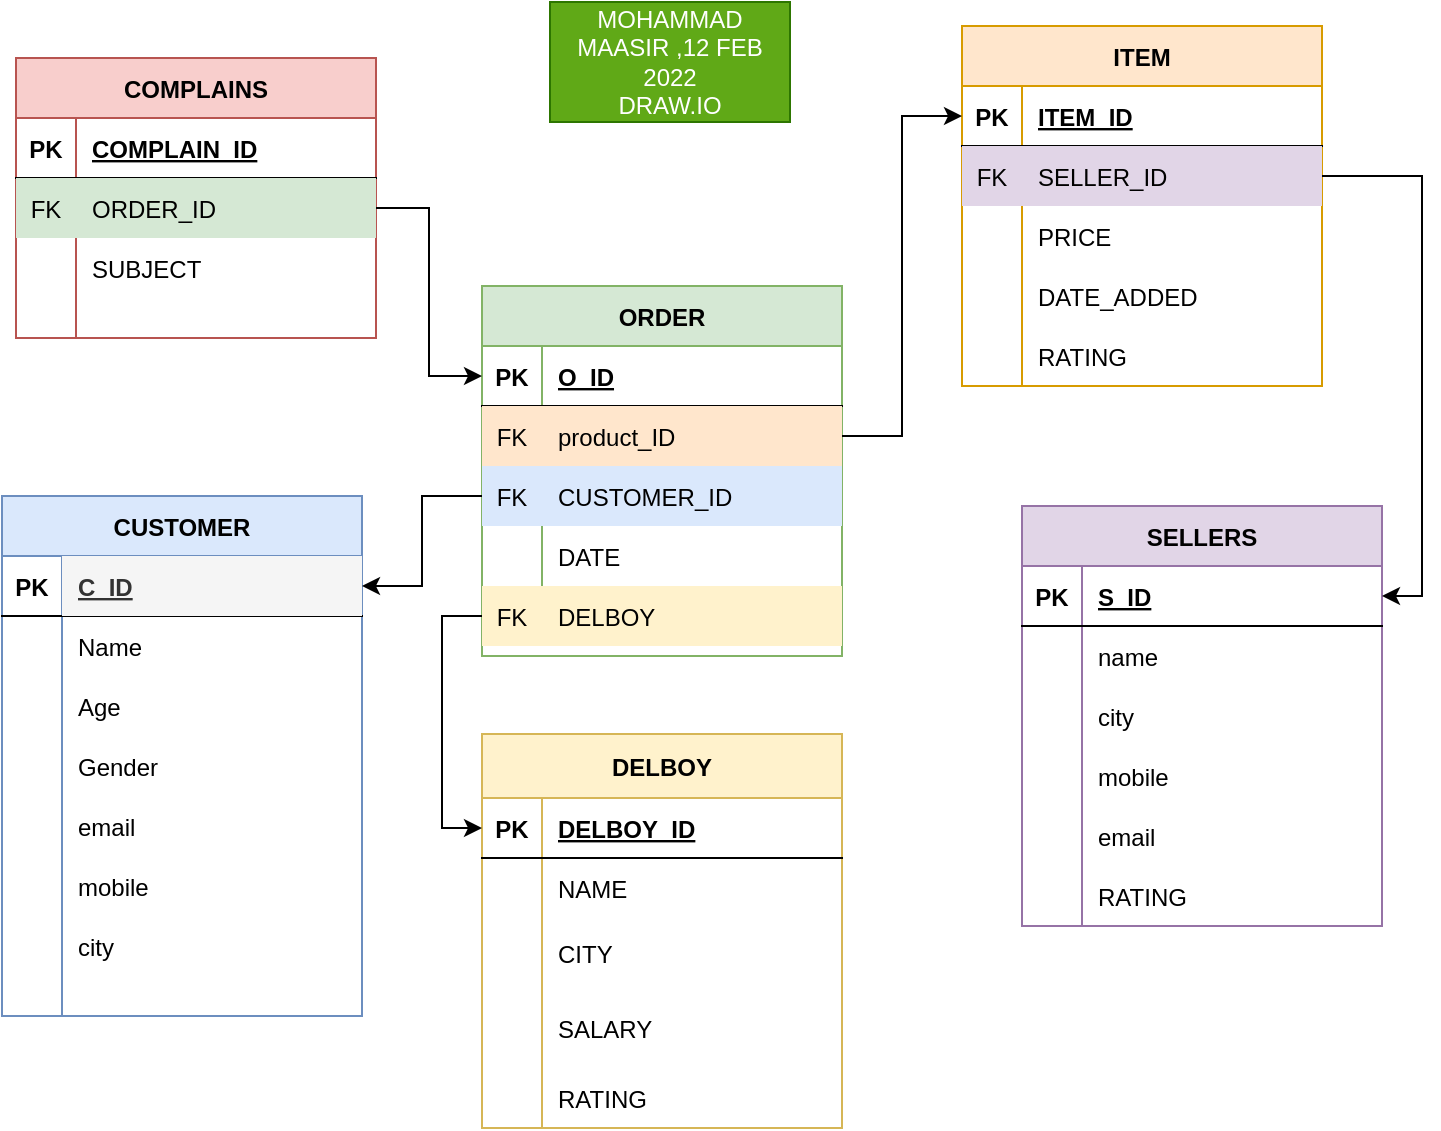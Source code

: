 <mxfile version="16.5.6" type="github">
  <diagram id="pQQoIJh8pcCohvemaEYg" name="Page-1">
    <mxGraphModel dx="1240" dy="619" grid="0" gridSize="12" guides="1" tooltips="1" connect="1" arrows="1" fold="1" page="1" pageScale="1" pageWidth="827" pageHeight="1169" background="#FFFFFF" math="0" shadow="0">
      <root>
        <mxCell id="0" />
        <mxCell id="1" parent="0" />
        <mxCell id="q5V-buXmpB8JgD604f-4-15" value="CUSTOMER" style="shape=table;startSize=30;container=1;collapsible=1;childLayout=tableLayout;fixedRows=1;rowLines=0;fontStyle=1;align=center;resizeLast=1;fillColor=#dae8fc;strokeColor=#6c8ebf;" parent="1" vertex="1">
          <mxGeometry x="70" y="325" width="180" height="260" as="geometry" />
        </mxCell>
        <mxCell id="q5V-buXmpB8JgD604f-4-16" value="" style="shape=tableRow;horizontal=0;startSize=0;swimlaneHead=0;swimlaneBody=0;fillColor=none;collapsible=0;dropTarget=0;points=[[0,0.5],[1,0.5]];portConstraint=eastwest;top=0;left=0;right=0;bottom=1;" parent="q5V-buXmpB8JgD604f-4-15" vertex="1">
          <mxGeometry y="30" width="180" height="30" as="geometry" />
        </mxCell>
        <mxCell id="q5V-buXmpB8JgD604f-4-17" value="PK" style="shape=partialRectangle;connectable=0;fillColor=none;top=0;left=0;bottom=0;right=0;fontStyle=1;overflow=hidden;" parent="q5V-buXmpB8JgD604f-4-16" vertex="1">
          <mxGeometry width="30" height="30" as="geometry">
            <mxRectangle width="30" height="30" as="alternateBounds" />
          </mxGeometry>
        </mxCell>
        <mxCell id="q5V-buXmpB8JgD604f-4-18" value="C_ID" style="shape=partialRectangle;connectable=0;fillColor=#f5f5f5;top=0;left=0;bottom=0;right=0;align=left;spacingLeft=6;fontStyle=5;overflow=hidden;strokeColor=#666666;fontColor=#333333;" parent="q5V-buXmpB8JgD604f-4-16" vertex="1">
          <mxGeometry x="30" width="150" height="30" as="geometry">
            <mxRectangle width="150" height="30" as="alternateBounds" />
          </mxGeometry>
        </mxCell>
        <mxCell id="q5V-buXmpB8JgD604f-4-19" value="" style="shape=tableRow;horizontal=0;startSize=0;swimlaneHead=0;swimlaneBody=0;fillColor=none;collapsible=0;dropTarget=0;points=[[0,0.5],[1,0.5]];portConstraint=eastwest;top=0;left=0;right=0;bottom=0;" parent="q5V-buXmpB8JgD604f-4-15" vertex="1">
          <mxGeometry y="60" width="180" height="30" as="geometry" />
        </mxCell>
        <mxCell id="q5V-buXmpB8JgD604f-4-20" value="" style="shape=partialRectangle;connectable=0;fillColor=none;top=0;left=0;bottom=0;right=0;editable=1;overflow=hidden;" parent="q5V-buXmpB8JgD604f-4-19" vertex="1">
          <mxGeometry width="30" height="30" as="geometry">
            <mxRectangle width="30" height="30" as="alternateBounds" />
          </mxGeometry>
        </mxCell>
        <mxCell id="q5V-buXmpB8JgD604f-4-21" value="Name" style="shape=partialRectangle;connectable=0;fillColor=none;top=0;left=0;bottom=0;right=0;align=left;spacingLeft=6;overflow=hidden;" parent="q5V-buXmpB8JgD604f-4-19" vertex="1">
          <mxGeometry x="30" width="150" height="30" as="geometry">
            <mxRectangle width="150" height="30" as="alternateBounds" />
          </mxGeometry>
        </mxCell>
        <mxCell id="q5V-buXmpB8JgD604f-4-22" value="" style="shape=tableRow;horizontal=0;startSize=0;swimlaneHead=0;swimlaneBody=0;fillColor=none;collapsible=0;dropTarget=0;points=[[0,0.5],[1,0.5]];portConstraint=eastwest;top=0;left=0;right=0;bottom=0;" parent="q5V-buXmpB8JgD604f-4-15" vertex="1">
          <mxGeometry y="90" width="180" height="30" as="geometry" />
        </mxCell>
        <mxCell id="q5V-buXmpB8JgD604f-4-23" value="" style="shape=partialRectangle;connectable=0;fillColor=none;top=0;left=0;bottom=0;right=0;editable=1;overflow=hidden;" parent="q5V-buXmpB8JgD604f-4-22" vertex="1">
          <mxGeometry width="30" height="30" as="geometry">
            <mxRectangle width="30" height="30" as="alternateBounds" />
          </mxGeometry>
        </mxCell>
        <mxCell id="q5V-buXmpB8JgD604f-4-24" value="Age" style="shape=partialRectangle;connectable=0;fillColor=none;top=0;left=0;bottom=0;right=0;align=left;spacingLeft=6;overflow=hidden;" parent="q5V-buXmpB8JgD604f-4-22" vertex="1">
          <mxGeometry x="30" width="150" height="30" as="geometry">
            <mxRectangle width="150" height="30" as="alternateBounds" />
          </mxGeometry>
        </mxCell>
        <mxCell id="q5V-buXmpB8JgD604f-4-25" value="" style="shape=tableRow;horizontal=0;startSize=0;swimlaneHead=0;swimlaneBody=0;fillColor=none;collapsible=0;dropTarget=0;points=[[0,0.5],[1,0.5]];portConstraint=eastwest;top=0;left=0;right=0;bottom=0;" parent="q5V-buXmpB8JgD604f-4-15" vertex="1">
          <mxGeometry y="120" width="180" height="30" as="geometry" />
        </mxCell>
        <mxCell id="q5V-buXmpB8JgD604f-4-26" value="" style="shape=partialRectangle;connectable=0;fillColor=none;top=0;left=0;bottom=0;right=0;editable=1;overflow=hidden;" parent="q5V-buXmpB8JgD604f-4-25" vertex="1">
          <mxGeometry width="30" height="30" as="geometry">
            <mxRectangle width="30" height="30" as="alternateBounds" />
          </mxGeometry>
        </mxCell>
        <mxCell id="q5V-buXmpB8JgD604f-4-27" value="Gender" style="shape=partialRectangle;connectable=0;fillColor=none;top=0;left=0;bottom=0;right=0;align=left;spacingLeft=6;overflow=hidden;" parent="q5V-buXmpB8JgD604f-4-25" vertex="1">
          <mxGeometry x="30" width="150" height="30" as="geometry">
            <mxRectangle width="150" height="30" as="alternateBounds" />
          </mxGeometry>
        </mxCell>
        <mxCell id="q5V-buXmpB8JgD604f-4-44" value="" style="shape=tableRow;horizontal=0;startSize=0;swimlaneHead=0;swimlaneBody=0;fillColor=none;collapsible=0;dropTarget=0;points=[[0,0.5],[1,0.5]];portConstraint=eastwest;top=0;left=0;right=0;bottom=0;" parent="q5V-buXmpB8JgD604f-4-15" vertex="1">
          <mxGeometry y="150" width="180" height="30" as="geometry" />
        </mxCell>
        <mxCell id="q5V-buXmpB8JgD604f-4-45" value="" style="shape=partialRectangle;connectable=0;fillColor=none;top=0;left=0;bottom=0;right=0;editable=1;overflow=hidden;" parent="q5V-buXmpB8JgD604f-4-44" vertex="1">
          <mxGeometry width="30" height="30" as="geometry">
            <mxRectangle width="30" height="30" as="alternateBounds" />
          </mxGeometry>
        </mxCell>
        <mxCell id="q5V-buXmpB8JgD604f-4-46" value="email" style="shape=partialRectangle;connectable=0;fillColor=none;top=0;left=0;bottom=0;right=0;align=left;spacingLeft=6;overflow=hidden;" parent="q5V-buXmpB8JgD604f-4-44" vertex="1">
          <mxGeometry x="30" width="150" height="30" as="geometry">
            <mxRectangle width="150" height="30" as="alternateBounds" />
          </mxGeometry>
        </mxCell>
        <mxCell id="q5V-buXmpB8JgD604f-4-47" value="" style="shape=tableRow;horizontal=0;startSize=0;swimlaneHead=0;swimlaneBody=0;fillColor=none;collapsible=0;dropTarget=0;points=[[0,0.5],[1,0.5]];portConstraint=eastwest;top=0;left=0;right=0;bottom=0;" parent="q5V-buXmpB8JgD604f-4-15" vertex="1">
          <mxGeometry y="180" width="180" height="30" as="geometry" />
        </mxCell>
        <mxCell id="q5V-buXmpB8JgD604f-4-48" value="" style="shape=partialRectangle;connectable=0;fillColor=none;top=0;left=0;bottom=0;right=0;editable=1;overflow=hidden;" parent="q5V-buXmpB8JgD604f-4-47" vertex="1">
          <mxGeometry width="30" height="30" as="geometry">
            <mxRectangle width="30" height="30" as="alternateBounds" />
          </mxGeometry>
        </mxCell>
        <mxCell id="q5V-buXmpB8JgD604f-4-49" value="mobile" style="shape=partialRectangle;connectable=0;fillColor=none;top=0;left=0;bottom=0;right=0;align=left;spacingLeft=6;overflow=hidden;" parent="q5V-buXmpB8JgD604f-4-47" vertex="1">
          <mxGeometry x="30" width="150" height="30" as="geometry">
            <mxRectangle width="150" height="30" as="alternateBounds" />
          </mxGeometry>
        </mxCell>
        <mxCell id="q5V-buXmpB8JgD604f-4-50" value="" style="shape=tableRow;horizontal=0;startSize=0;swimlaneHead=0;swimlaneBody=0;fillColor=none;collapsible=0;dropTarget=0;points=[[0,0.5],[1,0.5]];portConstraint=eastwest;top=0;left=0;right=0;bottom=0;" parent="q5V-buXmpB8JgD604f-4-15" vertex="1">
          <mxGeometry y="210" width="180" height="30" as="geometry" />
        </mxCell>
        <mxCell id="q5V-buXmpB8JgD604f-4-51" value="" style="shape=partialRectangle;connectable=0;fillColor=none;top=0;left=0;bottom=0;right=0;editable=1;overflow=hidden;" parent="q5V-buXmpB8JgD604f-4-50" vertex="1">
          <mxGeometry width="30" height="30" as="geometry">
            <mxRectangle width="30" height="30" as="alternateBounds" />
          </mxGeometry>
        </mxCell>
        <mxCell id="q5V-buXmpB8JgD604f-4-52" value="city" style="shape=partialRectangle;connectable=0;fillColor=none;top=0;left=0;bottom=0;right=0;align=left;spacingLeft=6;overflow=hidden;" parent="q5V-buXmpB8JgD604f-4-50" vertex="1">
          <mxGeometry x="30" width="150" height="30" as="geometry">
            <mxRectangle width="150" height="30" as="alternateBounds" />
          </mxGeometry>
        </mxCell>
        <mxCell id="q5V-buXmpB8JgD604f-4-32" value="" style="shape=tableRow;horizontal=0;startSize=0;swimlaneHead=0;swimlaneBody=0;fillColor=none;collapsible=0;dropTarget=0;points=[[0,0.5],[1,0.5]];portConstraint=eastwest;top=0;left=0;right=0;bottom=0;" parent="q5V-buXmpB8JgD604f-4-15" vertex="1">
          <mxGeometry y="240" width="180" height="20" as="geometry" />
        </mxCell>
        <mxCell id="q5V-buXmpB8JgD604f-4-33" value="" style="shape=partialRectangle;connectable=0;fillColor=none;top=0;left=0;bottom=0;right=0;fontStyle=0;overflow=hidden;" parent="q5V-buXmpB8JgD604f-4-32" vertex="1">
          <mxGeometry width="30" height="20" as="geometry">
            <mxRectangle width="30" height="20" as="alternateBounds" />
          </mxGeometry>
        </mxCell>
        <mxCell id="q5V-buXmpB8JgD604f-4-34" value="" style="shape=partialRectangle;connectable=0;fillColor=none;top=0;left=0;bottom=0;right=0;align=left;spacingLeft=6;fontStyle=0;overflow=hidden;" parent="q5V-buXmpB8JgD604f-4-32" vertex="1">
          <mxGeometry x="30" width="150" height="20" as="geometry">
            <mxRectangle width="150" height="20" as="alternateBounds" />
          </mxGeometry>
        </mxCell>
        <mxCell id="q5V-buXmpB8JgD604f-4-54" value="ORDER" style="shape=table;startSize=30;container=1;collapsible=1;childLayout=tableLayout;fixedRows=1;rowLines=0;fontStyle=1;align=center;resizeLast=1;fillColor=#d5e8d4;strokeColor=#82b366;" parent="1" vertex="1">
          <mxGeometry x="310" y="220" width="180" height="185" as="geometry">
            <mxRectangle x="340" y="485" width="60" height="30" as="alternateBounds" />
          </mxGeometry>
        </mxCell>
        <mxCell id="q5V-buXmpB8JgD604f-4-55" value="" style="shape=tableRow;horizontal=0;startSize=0;swimlaneHead=0;swimlaneBody=0;fillColor=none;collapsible=0;dropTarget=0;points=[[0,0.5],[1,0.5]];portConstraint=eastwest;top=0;left=0;right=0;bottom=1;" parent="q5V-buXmpB8JgD604f-4-54" vertex="1">
          <mxGeometry y="30" width="180" height="30" as="geometry" />
        </mxCell>
        <mxCell id="q5V-buXmpB8JgD604f-4-56" value="PK" style="shape=partialRectangle;connectable=0;fillColor=none;top=0;left=0;bottom=0;right=0;fontStyle=1;overflow=hidden;" parent="q5V-buXmpB8JgD604f-4-55" vertex="1">
          <mxGeometry width="30" height="30" as="geometry">
            <mxRectangle width="30" height="30" as="alternateBounds" />
          </mxGeometry>
        </mxCell>
        <mxCell id="q5V-buXmpB8JgD604f-4-57" value="O_ID" style="shape=partialRectangle;connectable=0;fillColor=none;top=0;left=0;bottom=0;right=0;align=left;spacingLeft=6;fontStyle=5;overflow=hidden;" parent="q5V-buXmpB8JgD604f-4-55" vertex="1">
          <mxGeometry x="30" width="150" height="30" as="geometry">
            <mxRectangle width="150" height="30" as="alternateBounds" />
          </mxGeometry>
        </mxCell>
        <mxCell id="q5V-buXmpB8JgD604f-4-58" value="" style="shape=tableRow;horizontal=0;startSize=0;swimlaneHead=0;swimlaneBody=0;fillColor=#dae8fc;collapsible=0;dropTarget=0;points=[[0,0.5],[1,0.5]];portConstraint=eastwest;top=0;left=0;right=0;bottom=0;strokeColor=#6c8ebf;" parent="q5V-buXmpB8JgD604f-4-54" vertex="1">
          <mxGeometry y="60" width="180" height="30" as="geometry" />
        </mxCell>
        <mxCell id="q5V-buXmpB8JgD604f-4-59" value="FK" style="shape=partialRectangle;connectable=0;fillColor=#ffe6cc;top=0;left=0;bottom=0;right=0;editable=1;overflow=hidden;strokeColor=#d79b00;" parent="q5V-buXmpB8JgD604f-4-58" vertex="1">
          <mxGeometry width="30" height="30" as="geometry">
            <mxRectangle width="30" height="30" as="alternateBounds" />
          </mxGeometry>
        </mxCell>
        <mxCell id="q5V-buXmpB8JgD604f-4-60" value="product_ID" style="shape=partialRectangle;connectable=0;fillColor=#ffe6cc;top=0;left=0;bottom=0;right=0;align=left;spacingLeft=6;overflow=hidden;strokeColor=#d79b00;" parent="q5V-buXmpB8JgD604f-4-58" vertex="1">
          <mxGeometry x="30" width="150" height="30" as="geometry">
            <mxRectangle width="150" height="30" as="alternateBounds" />
          </mxGeometry>
        </mxCell>
        <mxCell id="q5V-buXmpB8JgD604f-4-61" value="" style="shape=tableRow;horizontal=0;startSize=0;swimlaneHead=0;swimlaneBody=0;fillColor=none;collapsible=0;dropTarget=0;points=[[0,0.5],[1,0.5]];portConstraint=eastwest;top=0;left=0;right=0;bottom=0;" parent="q5V-buXmpB8JgD604f-4-54" vertex="1">
          <mxGeometry y="90" width="180" height="30" as="geometry" />
        </mxCell>
        <mxCell id="q5V-buXmpB8JgD604f-4-62" value="FK" style="shape=partialRectangle;connectable=0;fillColor=#dae8fc;top=0;left=0;bottom=0;right=0;editable=1;overflow=hidden;strokeColor=#6c8ebf;" parent="q5V-buXmpB8JgD604f-4-61" vertex="1">
          <mxGeometry width="30" height="30" as="geometry">
            <mxRectangle width="30" height="30" as="alternateBounds" />
          </mxGeometry>
        </mxCell>
        <mxCell id="q5V-buXmpB8JgD604f-4-63" value="CUSTOMER_ID" style="shape=partialRectangle;connectable=0;fillColor=#dae8fc;top=0;left=0;bottom=0;right=0;align=left;spacingLeft=6;overflow=hidden;strokeColor=#6c8ebf;" parent="q5V-buXmpB8JgD604f-4-61" vertex="1">
          <mxGeometry x="30" width="150" height="30" as="geometry">
            <mxRectangle width="150" height="30" as="alternateBounds" />
          </mxGeometry>
        </mxCell>
        <mxCell id="q5V-buXmpB8JgD604f-4-64" value="" style="shape=tableRow;horizontal=0;startSize=0;swimlaneHead=0;swimlaneBody=0;fillColor=none;collapsible=0;dropTarget=0;points=[[0,0.5],[1,0.5]];portConstraint=eastwest;top=0;left=0;right=0;bottom=0;" parent="q5V-buXmpB8JgD604f-4-54" vertex="1">
          <mxGeometry y="120" width="180" height="30" as="geometry" />
        </mxCell>
        <mxCell id="q5V-buXmpB8JgD604f-4-65" value="" style="shape=partialRectangle;connectable=0;fillColor=none;top=0;left=0;bottom=0;right=0;editable=1;overflow=hidden;" parent="q5V-buXmpB8JgD604f-4-64" vertex="1">
          <mxGeometry width="30" height="30" as="geometry">
            <mxRectangle width="30" height="30" as="alternateBounds" />
          </mxGeometry>
        </mxCell>
        <mxCell id="q5V-buXmpB8JgD604f-4-66" value="DATE" style="shape=partialRectangle;connectable=0;fillColor=none;top=0;left=0;bottom=0;right=0;align=left;spacingLeft=6;overflow=hidden;" parent="q5V-buXmpB8JgD604f-4-64" vertex="1">
          <mxGeometry x="30" width="150" height="30" as="geometry">
            <mxRectangle width="150" height="30" as="alternateBounds" />
          </mxGeometry>
        </mxCell>
        <mxCell id="q5V-buXmpB8JgD604f-4-68" value="" style="shape=tableRow;horizontal=0;startSize=0;swimlaneHead=0;swimlaneBody=0;fillColor=none;collapsible=0;dropTarget=0;points=[[0,0.5],[1,0.5]];portConstraint=eastwest;top=0;left=0;right=0;bottom=0;" parent="q5V-buXmpB8JgD604f-4-54" vertex="1">
          <mxGeometry y="150" width="180" height="30" as="geometry" />
        </mxCell>
        <mxCell id="q5V-buXmpB8JgD604f-4-69" value="FK" style="shape=partialRectangle;connectable=0;fillColor=#fff2cc;top=0;left=0;bottom=0;right=0;editable=1;overflow=hidden;strokeColor=#d6b656;" parent="q5V-buXmpB8JgD604f-4-68" vertex="1">
          <mxGeometry width="30" height="30" as="geometry">
            <mxRectangle width="30" height="30" as="alternateBounds" />
          </mxGeometry>
        </mxCell>
        <mxCell id="q5V-buXmpB8JgD604f-4-70" value="DELBOY" style="shape=partialRectangle;connectable=0;fillColor=#fff2cc;top=0;left=0;bottom=0;right=0;align=left;spacingLeft=6;overflow=hidden;strokeColor=#d6b656;" parent="q5V-buXmpB8JgD604f-4-68" vertex="1">
          <mxGeometry x="30" width="150" height="30" as="geometry">
            <mxRectangle width="150" height="30" as="alternateBounds" />
          </mxGeometry>
        </mxCell>
        <mxCell id="q5V-buXmpB8JgD604f-4-84" value="SELLERS" style="shape=table;startSize=30;container=1;collapsible=1;childLayout=tableLayout;fixedRows=1;rowLines=0;fontStyle=1;align=center;resizeLast=1;fillColor=#e1d5e7;strokeColor=#9673a6;" parent="1" vertex="1">
          <mxGeometry x="580" y="330" width="180" height="210" as="geometry" />
        </mxCell>
        <mxCell id="q5V-buXmpB8JgD604f-4-85" value="" style="shape=tableRow;horizontal=0;startSize=0;swimlaneHead=0;swimlaneBody=0;fillColor=none;collapsible=0;dropTarget=0;points=[[0,0.5],[1,0.5]];portConstraint=eastwest;top=0;left=0;right=0;bottom=1;" parent="q5V-buXmpB8JgD604f-4-84" vertex="1">
          <mxGeometry y="30" width="180" height="30" as="geometry" />
        </mxCell>
        <mxCell id="q5V-buXmpB8JgD604f-4-86" value="PK" style="shape=partialRectangle;connectable=0;fillColor=none;top=0;left=0;bottom=0;right=0;fontStyle=1;overflow=hidden;" parent="q5V-buXmpB8JgD604f-4-85" vertex="1">
          <mxGeometry width="30" height="30" as="geometry">
            <mxRectangle width="30" height="30" as="alternateBounds" />
          </mxGeometry>
        </mxCell>
        <mxCell id="q5V-buXmpB8JgD604f-4-87" value="S_ID" style="shape=partialRectangle;connectable=0;fillColor=none;top=0;left=0;bottom=0;right=0;align=left;spacingLeft=6;fontStyle=5;overflow=hidden;" parent="q5V-buXmpB8JgD604f-4-85" vertex="1">
          <mxGeometry x="30" width="150" height="30" as="geometry">
            <mxRectangle width="150" height="30" as="alternateBounds" />
          </mxGeometry>
        </mxCell>
        <mxCell id="q5V-buXmpB8JgD604f-4-88" value="" style="shape=tableRow;horizontal=0;startSize=0;swimlaneHead=0;swimlaneBody=0;fillColor=none;collapsible=0;dropTarget=0;points=[[0,0.5],[1,0.5]];portConstraint=eastwest;top=0;left=0;right=0;bottom=0;" parent="q5V-buXmpB8JgD604f-4-84" vertex="1">
          <mxGeometry y="60" width="180" height="30" as="geometry" />
        </mxCell>
        <mxCell id="q5V-buXmpB8JgD604f-4-89" value="" style="shape=partialRectangle;connectable=0;fillColor=none;top=0;left=0;bottom=0;right=0;editable=1;overflow=hidden;" parent="q5V-buXmpB8JgD604f-4-88" vertex="1">
          <mxGeometry width="30" height="30" as="geometry">
            <mxRectangle width="30" height="30" as="alternateBounds" />
          </mxGeometry>
        </mxCell>
        <mxCell id="q5V-buXmpB8JgD604f-4-90" value="name" style="shape=partialRectangle;connectable=0;fillColor=none;top=0;left=0;bottom=0;right=0;align=left;spacingLeft=6;overflow=hidden;" parent="q5V-buXmpB8JgD604f-4-88" vertex="1">
          <mxGeometry x="30" width="150" height="30" as="geometry">
            <mxRectangle width="150" height="30" as="alternateBounds" />
          </mxGeometry>
        </mxCell>
        <mxCell id="q5V-buXmpB8JgD604f-4-91" value="" style="shape=tableRow;horizontal=0;startSize=0;swimlaneHead=0;swimlaneBody=0;fillColor=none;collapsible=0;dropTarget=0;points=[[0,0.5],[1,0.5]];portConstraint=eastwest;top=0;left=0;right=0;bottom=0;" parent="q5V-buXmpB8JgD604f-4-84" vertex="1">
          <mxGeometry y="90" width="180" height="30" as="geometry" />
        </mxCell>
        <mxCell id="q5V-buXmpB8JgD604f-4-92" value="" style="shape=partialRectangle;connectable=0;fillColor=none;top=0;left=0;bottom=0;right=0;editable=1;overflow=hidden;" parent="q5V-buXmpB8JgD604f-4-91" vertex="1">
          <mxGeometry width="30" height="30" as="geometry">
            <mxRectangle width="30" height="30" as="alternateBounds" />
          </mxGeometry>
        </mxCell>
        <mxCell id="q5V-buXmpB8JgD604f-4-93" value="city" style="shape=partialRectangle;connectable=0;fillColor=none;top=0;left=0;bottom=0;right=0;align=left;spacingLeft=6;overflow=hidden;" parent="q5V-buXmpB8JgD604f-4-91" vertex="1">
          <mxGeometry x="30" width="150" height="30" as="geometry">
            <mxRectangle width="150" height="30" as="alternateBounds" />
          </mxGeometry>
        </mxCell>
        <mxCell id="q5V-buXmpB8JgD604f-4-94" value="" style="shape=tableRow;horizontal=0;startSize=0;swimlaneHead=0;swimlaneBody=0;fillColor=none;collapsible=0;dropTarget=0;points=[[0,0.5],[1,0.5]];portConstraint=eastwest;top=0;left=0;right=0;bottom=0;" parent="q5V-buXmpB8JgD604f-4-84" vertex="1">
          <mxGeometry y="120" width="180" height="30" as="geometry" />
        </mxCell>
        <mxCell id="q5V-buXmpB8JgD604f-4-95" value="" style="shape=partialRectangle;connectable=0;fillColor=none;top=0;left=0;bottom=0;right=0;editable=1;overflow=hidden;" parent="q5V-buXmpB8JgD604f-4-94" vertex="1">
          <mxGeometry width="30" height="30" as="geometry">
            <mxRectangle width="30" height="30" as="alternateBounds" />
          </mxGeometry>
        </mxCell>
        <mxCell id="q5V-buXmpB8JgD604f-4-96" value="mobile" style="shape=partialRectangle;connectable=0;fillColor=none;top=0;left=0;bottom=0;right=0;align=left;spacingLeft=6;overflow=hidden;" parent="q5V-buXmpB8JgD604f-4-94" vertex="1">
          <mxGeometry x="30" width="150" height="30" as="geometry">
            <mxRectangle width="150" height="30" as="alternateBounds" />
          </mxGeometry>
        </mxCell>
        <mxCell id="q5V-buXmpB8JgD604f-4-98" value="" style="shape=tableRow;horizontal=0;startSize=0;swimlaneHead=0;swimlaneBody=0;fillColor=none;collapsible=0;dropTarget=0;points=[[0,0.5],[1,0.5]];portConstraint=eastwest;top=0;left=0;right=0;bottom=0;" parent="q5V-buXmpB8JgD604f-4-84" vertex="1">
          <mxGeometry y="150" width="180" height="30" as="geometry" />
        </mxCell>
        <mxCell id="q5V-buXmpB8JgD604f-4-99" value="" style="shape=partialRectangle;connectable=0;fillColor=none;top=0;left=0;bottom=0;right=0;editable=1;overflow=hidden;" parent="q5V-buXmpB8JgD604f-4-98" vertex="1">
          <mxGeometry width="30" height="30" as="geometry">
            <mxRectangle width="30" height="30" as="alternateBounds" />
          </mxGeometry>
        </mxCell>
        <mxCell id="q5V-buXmpB8JgD604f-4-100" value="email" style="shape=partialRectangle;connectable=0;fillColor=none;top=0;left=0;bottom=0;right=0;align=left;spacingLeft=6;overflow=hidden;" parent="q5V-buXmpB8JgD604f-4-98" vertex="1">
          <mxGeometry x="30" width="150" height="30" as="geometry">
            <mxRectangle width="150" height="30" as="alternateBounds" />
          </mxGeometry>
        </mxCell>
        <mxCell id="LK9jmuP0lHli8HqJ4e0b-40" value="" style="shape=tableRow;horizontal=0;startSize=0;swimlaneHead=0;swimlaneBody=0;fillColor=none;collapsible=0;dropTarget=0;points=[[0,0.5],[1,0.5]];portConstraint=eastwest;top=0;left=0;right=0;bottom=0;" vertex="1" parent="q5V-buXmpB8JgD604f-4-84">
          <mxGeometry y="180" width="180" height="30" as="geometry" />
        </mxCell>
        <mxCell id="LK9jmuP0lHli8HqJ4e0b-41" value="" style="shape=partialRectangle;connectable=0;fillColor=none;top=0;left=0;bottom=0;right=0;editable=1;overflow=hidden;" vertex="1" parent="LK9jmuP0lHli8HqJ4e0b-40">
          <mxGeometry width="30" height="30" as="geometry">
            <mxRectangle width="30" height="30" as="alternateBounds" />
          </mxGeometry>
        </mxCell>
        <mxCell id="LK9jmuP0lHli8HqJ4e0b-42" value="RATING" style="shape=partialRectangle;connectable=0;fillColor=none;top=0;left=0;bottom=0;right=0;align=left;spacingLeft=6;overflow=hidden;" vertex="1" parent="LK9jmuP0lHli8HqJ4e0b-40">
          <mxGeometry x="30" width="150" height="30" as="geometry">
            <mxRectangle width="150" height="30" as="alternateBounds" />
          </mxGeometry>
        </mxCell>
        <mxCell id="LK9jmuP0lHli8HqJ4e0b-1" value="ITEM" style="shape=table;startSize=30;container=1;collapsible=1;childLayout=tableLayout;fixedRows=1;rowLines=0;fontStyle=1;align=center;resizeLast=1;fillColor=#ffe6cc;strokeColor=#d79b00;" vertex="1" parent="1">
          <mxGeometry x="550" y="90" width="180" height="180" as="geometry" />
        </mxCell>
        <mxCell id="LK9jmuP0lHli8HqJ4e0b-2" value="" style="shape=tableRow;horizontal=0;startSize=0;swimlaneHead=0;swimlaneBody=0;fillColor=none;collapsible=0;dropTarget=0;points=[[0,0.5],[1,0.5]];portConstraint=eastwest;top=0;left=0;right=0;bottom=1;" vertex="1" parent="LK9jmuP0lHli8HqJ4e0b-1">
          <mxGeometry y="30" width="180" height="30" as="geometry" />
        </mxCell>
        <mxCell id="LK9jmuP0lHli8HqJ4e0b-3" value="PK" style="shape=partialRectangle;connectable=0;fillColor=none;top=0;left=0;bottom=0;right=0;fontStyle=1;overflow=hidden;" vertex="1" parent="LK9jmuP0lHli8HqJ4e0b-2">
          <mxGeometry width="30" height="30" as="geometry">
            <mxRectangle width="30" height="30" as="alternateBounds" />
          </mxGeometry>
        </mxCell>
        <mxCell id="LK9jmuP0lHli8HqJ4e0b-4" value="ITEM_ID" style="shape=partialRectangle;connectable=0;fillColor=none;top=0;left=0;bottom=0;right=0;align=left;spacingLeft=6;fontStyle=5;overflow=hidden;" vertex="1" parent="LK9jmuP0lHli8HqJ4e0b-2">
          <mxGeometry x="30" width="150" height="30" as="geometry">
            <mxRectangle width="150" height="30" as="alternateBounds" />
          </mxGeometry>
        </mxCell>
        <mxCell id="LK9jmuP0lHli8HqJ4e0b-5" value="" style="shape=tableRow;horizontal=0;startSize=0;swimlaneHead=0;swimlaneBody=0;fillColor=none;collapsible=0;dropTarget=0;points=[[0,0.5],[1,0.5]];portConstraint=eastwest;top=0;left=0;right=0;bottom=0;" vertex="1" parent="LK9jmuP0lHli8HqJ4e0b-1">
          <mxGeometry y="60" width="180" height="30" as="geometry" />
        </mxCell>
        <mxCell id="LK9jmuP0lHli8HqJ4e0b-6" value="FK" style="shape=partialRectangle;connectable=0;fillColor=#e1d5e7;top=0;left=0;bottom=0;right=0;editable=1;overflow=hidden;strokeColor=#9673a6;" vertex="1" parent="LK9jmuP0lHli8HqJ4e0b-5">
          <mxGeometry width="30" height="30" as="geometry">
            <mxRectangle width="30" height="30" as="alternateBounds" />
          </mxGeometry>
        </mxCell>
        <mxCell id="LK9jmuP0lHli8HqJ4e0b-7" value="SELLER_ID" style="shape=partialRectangle;connectable=0;fillColor=#e1d5e7;top=0;left=0;bottom=0;right=0;align=left;spacingLeft=6;overflow=hidden;strokeColor=#9673a6;" vertex="1" parent="LK9jmuP0lHli8HqJ4e0b-5">
          <mxGeometry x="30" width="150" height="30" as="geometry">
            <mxRectangle width="150" height="30" as="alternateBounds" />
          </mxGeometry>
        </mxCell>
        <mxCell id="LK9jmuP0lHli8HqJ4e0b-8" value="" style="shape=tableRow;horizontal=0;startSize=0;swimlaneHead=0;swimlaneBody=0;fillColor=none;collapsible=0;dropTarget=0;points=[[0,0.5],[1,0.5]];portConstraint=eastwest;top=0;left=0;right=0;bottom=0;" vertex="1" parent="LK9jmuP0lHli8HqJ4e0b-1">
          <mxGeometry y="90" width="180" height="30" as="geometry" />
        </mxCell>
        <mxCell id="LK9jmuP0lHli8HqJ4e0b-9" value="" style="shape=partialRectangle;connectable=0;fillColor=none;top=0;left=0;bottom=0;right=0;editable=1;overflow=hidden;" vertex="1" parent="LK9jmuP0lHli8HqJ4e0b-8">
          <mxGeometry width="30" height="30" as="geometry">
            <mxRectangle width="30" height="30" as="alternateBounds" />
          </mxGeometry>
        </mxCell>
        <mxCell id="LK9jmuP0lHli8HqJ4e0b-10" value="PRICE" style="shape=partialRectangle;connectable=0;fillColor=none;top=0;left=0;bottom=0;right=0;align=left;spacingLeft=6;overflow=hidden;" vertex="1" parent="LK9jmuP0lHli8HqJ4e0b-8">
          <mxGeometry x="30" width="150" height="30" as="geometry">
            <mxRectangle width="150" height="30" as="alternateBounds" />
          </mxGeometry>
        </mxCell>
        <mxCell id="LK9jmuP0lHli8HqJ4e0b-11" value="" style="shape=tableRow;horizontal=0;startSize=0;swimlaneHead=0;swimlaneBody=0;fillColor=none;collapsible=0;dropTarget=0;points=[[0,0.5],[1,0.5]];portConstraint=eastwest;top=0;left=0;right=0;bottom=0;" vertex="1" parent="LK9jmuP0lHli8HqJ4e0b-1">
          <mxGeometry y="120" width="180" height="30" as="geometry" />
        </mxCell>
        <mxCell id="LK9jmuP0lHli8HqJ4e0b-12" value="" style="shape=partialRectangle;connectable=0;fillColor=none;top=0;left=0;bottom=0;right=0;editable=1;overflow=hidden;" vertex="1" parent="LK9jmuP0lHli8HqJ4e0b-11">
          <mxGeometry width="30" height="30" as="geometry">
            <mxRectangle width="30" height="30" as="alternateBounds" />
          </mxGeometry>
        </mxCell>
        <mxCell id="LK9jmuP0lHli8HqJ4e0b-13" value="DATE_ADDED" style="shape=partialRectangle;connectable=0;fillColor=none;top=0;left=0;bottom=0;right=0;align=left;spacingLeft=6;overflow=hidden;" vertex="1" parent="LK9jmuP0lHli8HqJ4e0b-11">
          <mxGeometry x="30" width="150" height="30" as="geometry">
            <mxRectangle width="150" height="30" as="alternateBounds" />
          </mxGeometry>
        </mxCell>
        <mxCell id="LK9jmuP0lHli8HqJ4e0b-48" value="" style="shape=tableRow;horizontal=0;startSize=0;swimlaneHead=0;swimlaneBody=0;fillColor=none;collapsible=0;dropTarget=0;points=[[0,0.5],[1,0.5]];portConstraint=eastwest;top=0;left=0;right=0;bottom=0;" vertex="1" parent="LK9jmuP0lHli8HqJ4e0b-1">
          <mxGeometry y="150" width="180" height="30" as="geometry" />
        </mxCell>
        <mxCell id="LK9jmuP0lHli8HqJ4e0b-49" value="" style="shape=partialRectangle;connectable=0;fillColor=none;top=0;left=0;bottom=0;right=0;editable=1;overflow=hidden;" vertex="1" parent="LK9jmuP0lHli8HqJ4e0b-48">
          <mxGeometry width="30" height="30" as="geometry">
            <mxRectangle width="30" height="30" as="alternateBounds" />
          </mxGeometry>
        </mxCell>
        <mxCell id="LK9jmuP0lHli8HqJ4e0b-50" value="RATING" style="shape=partialRectangle;connectable=0;fillColor=none;top=0;left=0;bottom=0;right=0;align=left;spacingLeft=6;overflow=hidden;" vertex="1" parent="LK9jmuP0lHli8HqJ4e0b-48">
          <mxGeometry x="30" width="150" height="30" as="geometry">
            <mxRectangle width="150" height="30" as="alternateBounds" />
          </mxGeometry>
        </mxCell>
        <mxCell id="LK9jmuP0lHli8HqJ4e0b-57" style="edgeStyle=orthogonalEdgeStyle;rounded=0;orthogonalLoop=1;jettySize=auto;html=1;exitX=1;exitY=0.5;exitDx=0;exitDy=0;" edge="1" parent="LK9jmuP0lHli8HqJ4e0b-1" source="LK9jmuP0lHli8HqJ4e0b-2" target="LK9jmuP0lHli8HqJ4e0b-2">
          <mxGeometry relative="1" as="geometry" />
        </mxCell>
        <mxCell id="LK9jmuP0lHli8HqJ4e0b-58" style="edgeStyle=orthogonalEdgeStyle;rounded=0;orthogonalLoop=1;jettySize=auto;html=1;exitX=1;exitY=0.5;exitDx=0;exitDy=0;" edge="1" parent="LK9jmuP0lHli8HqJ4e0b-1" source="LK9jmuP0lHli8HqJ4e0b-2" target="LK9jmuP0lHli8HqJ4e0b-2">
          <mxGeometry relative="1" as="geometry" />
        </mxCell>
        <mxCell id="LK9jmuP0lHli8HqJ4e0b-14" value="DELBOY" style="shape=table;startSize=32;container=1;collapsible=1;childLayout=tableLayout;fixedRows=1;rowLines=0;fontStyle=1;align=center;resizeLast=1;fillColor=#fff2cc;strokeColor=#d6b656;" vertex="1" parent="1">
          <mxGeometry x="310" y="444" width="180" height="197" as="geometry" />
        </mxCell>
        <mxCell id="LK9jmuP0lHli8HqJ4e0b-15" value="" style="shape=tableRow;horizontal=0;startSize=0;swimlaneHead=0;swimlaneBody=0;fillColor=none;collapsible=0;dropTarget=0;points=[[0,0.5],[1,0.5]];portConstraint=eastwest;top=0;left=0;right=0;bottom=1;" vertex="1" parent="LK9jmuP0lHli8HqJ4e0b-14">
          <mxGeometry y="32" width="180" height="30" as="geometry" />
        </mxCell>
        <mxCell id="LK9jmuP0lHli8HqJ4e0b-16" value="PK" style="shape=partialRectangle;connectable=0;fillColor=none;top=0;left=0;bottom=0;right=0;fontStyle=1;overflow=hidden;" vertex="1" parent="LK9jmuP0lHli8HqJ4e0b-15">
          <mxGeometry width="30" height="30" as="geometry">
            <mxRectangle width="30" height="30" as="alternateBounds" />
          </mxGeometry>
        </mxCell>
        <mxCell id="LK9jmuP0lHli8HqJ4e0b-17" value="DELBOY_ID" style="shape=partialRectangle;connectable=0;fillColor=none;top=0;left=0;bottom=0;right=0;align=left;spacingLeft=6;fontStyle=5;overflow=hidden;" vertex="1" parent="LK9jmuP0lHli8HqJ4e0b-15">
          <mxGeometry x="30" width="150" height="30" as="geometry">
            <mxRectangle width="150" height="30" as="alternateBounds" />
          </mxGeometry>
        </mxCell>
        <mxCell id="LK9jmuP0lHli8HqJ4e0b-18" value="" style="shape=tableRow;horizontal=0;startSize=0;swimlaneHead=0;swimlaneBody=0;fillColor=none;collapsible=0;dropTarget=0;points=[[0,0.5],[1,0.5]];portConstraint=eastwest;top=0;left=0;right=0;bottom=0;" vertex="1" parent="LK9jmuP0lHli8HqJ4e0b-14">
          <mxGeometry y="62" width="180" height="30" as="geometry" />
        </mxCell>
        <mxCell id="LK9jmuP0lHli8HqJ4e0b-19" value="" style="shape=partialRectangle;connectable=0;fillColor=none;top=0;left=0;bottom=0;right=0;editable=1;overflow=hidden;" vertex="1" parent="LK9jmuP0lHli8HqJ4e0b-18">
          <mxGeometry width="30" height="30" as="geometry">
            <mxRectangle width="30" height="30" as="alternateBounds" />
          </mxGeometry>
        </mxCell>
        <mxCell id="LK9jmuP0lHli8HqJ4e0b-20" value="NAME" style="shape=partialRectangle;connectable=0;fillColor=none;top=0;left=0;bottom=0;right=0;align=left;spacingLeft=6;overflow=hidden;" vertex="1" parent="LK9jmuP0lHli8HqJ4e0b-18">
          <mxGeometry x="30" width="150" height="30" as="geometry">
            <mxRectangle width="150" height="30" as="alternateBounds" />
          </mxGeometry>
        </mxCell>
        <mxCell id="LK9jmuP0lHli8HqJ4e0b-21" value="" style="shape=tableRow;horizontal=0;startSize=0;swimlaneHead=0;swimlaneBody=0;fillColor=none;collapsible=0;dropTarget=0;points=[[0,0.5],[1,0.5]];portConstraint=eastwest;top=0;left=0;right=0;bottom=0;" vertex="1" parent="LK9jmuP0lHli8HqJ4e0b-14">
          <mxGeometry y="92" width="180" height="35" as="geometry" />
        </mxCell>
        <mxCell id="LK9jmuP0lHli8HqJ4e0b-22" value="" style="shape=partialRectangle;connectable=0;fillColor=none;top=0;left=0;bottom=0;right=0;editable=1;overflow=hidden;" vertex="1" parent="LK9jmuP0lHli8HqJ4e0b-21">
          <mxGeometry width="30" height="35" as="geometry">
            <mxRectangle width="30" height="35" as="alternateBounds" />
          </mxGeometry>
        </mxCell>
        <mxCell id="LK9jmuP0lHli8HqJ4e0b-23" value="CITY" style="shape=partialRectangle;connectable=0;fillColor=none;top=0;left=0;bottom=0;right=0;align=left;spacingLeft=6;overflow=hidden;" vertex="1" parent="LK9jmuP0lHli8HqJ4e0b-21">
          <mxGeometry x="30" width="150" height="35" as="geometry">
            <mxRectangle width="150" height="35" as="alternateBounds" />
          </mxGeometry>
        </mxCell>
        <mxCell id="LK9jmuP0lHli8HqJ4e0b-24" value="" style="shape=tableRow;horizontal=0;startSize=0;swimlaneHead=0;swimlaneBody=0;fillColor=none;collapsible=0;dropTarget=0;points=[[0,0.5],[1,0.5]];portConstraint=eastwest;top=0;left=0;right=0;bottom=0;" vertex="1" parent="LK9jmuP0lHli8HqJ4e0b-14">
          <mxGeometry y="127" width="180" height="40" as="geometry" />
        </mxCell>
        <mxCell id="LK9jmuP0lHli8HqJ4e0b-25" value="" style="shape=partialRectangle;connectable=0;fillColor=none;top=0;left=0;bottom=0;right=0;editable=1;overflow=hidden;" vertex="1" parent="LK9jmuP0lHli8HqJ4e0b-24">
          <mxGeometry width="30" height="40" as="geometry">
            <mxRectangle width="30" height="40" as="alternateBounds" />
          </mxGeometry>
        </mxCell>
        <mxCell id="LK9jmuP0lHli8HqJ4e0b-26" value="SALARY" style="shape=partialRectangle;connectable=0;fillColor=none;top=0;left=0;bottom=0;right=0;align=left;spacingLeft=6;overflow=hidden;" vertex="1" parent="LK9jmuP0lHli8HqJ4e0b-24">
          <mxGeometry x="30" width="150" height="40" as="geometry">
            <mxRectangle width="150" height="40" as="alternateBounds" />
          </mxGeometry>
        </mxCell>
        <mxCell id="LK9jmuP0lHli8HqJ4e0b-44" value="" style="shape=tableRow;horizontal=0;startSize=0;swimlaneHead=0;swimlaneBody=0;fillColor=none;collapsible=0;dropTarget=0;points=[[0,0.5],[1,0.5]];portConstraint=eastwest;top=0;left=0;right=0;bottom=0;" vertex="1" parent="LK9jmuP0lHli8HqJ4e0b-14">
          <mxGeometry y="167" width="180" height="30" as="geometry" />
        </mxCell>
        <mxCell id="LK9jmuP0lHli8HqJ4e0b-45" value="" style="shape=partialRectangle;connectable=0;fillColor=none;top=0;left=0;bottom=0;right=0;editable=1;overflow=hidden;" vertex="1" parent="LK9jmuP0lHli8HqJ4e0b-44">
          <mxGeometry width="30" height="30" as="geometry">
            <mxRectangle width="30" height="30" as="alternateBounds" />
          </mxGeometry>
        </mxCell>
        <mxCell id="LK9jmuP0lHli8HqJ4e0b-46" value="RATING" style="shape=partialRectangle;connectable=0;fillColor=none;top=0;left=0;bottom=0;right=0;align=left;spacingLeft=6;overflow=hidden;" vertex="1" parent="LK9jmuP0lHli8HqJ4e0b-44">
          <mxGeometry x="30" width="150" height="30" as="geometry">
            <mxRectangle width="150" height="30" as="alternateBounds" />
          </mxGeometry>
        </mxCell>
        <mxCell id="LK9jmuP0lHli8HqJ4e0b-27" value="COMPLAINS" style="shape=table;startSize=30;container=1;collapsible=1;childLayout=tableLayout;fixedRows=1;rowLines=0;fontStyle=1;align=center;resizeLast=1;fillColor=#f8cecc;strokeColor=#b85450;" vertex="1" parent="1">
          <mxGeometry x="77" y="106" width="180" height="140" as="geometry" />
        </mxCell>
        <mxCell id="LK9jmuP0lHli8HqJ4e0b-28" value="" style="shape=tableRow;horizontal=0;startSize=0;swimlaneHead=0;swimlaneBody=0;fillColor=none;collapsible=0;dropTarget=0;points=[[0,0.5],[1,0.5]];portConstraint=eastwest;top=0;left=0;right=0;bottom=1;" vertex="1" parent="LK9jmuP0lHli8HqJ4e0b-27">
          <mxGeometry y="30" width="180" height="30" as="geometry" />
        </mxCell>
        <mxCell id="LK9jmuP0lHli8HqJ4e0b-29" value="PK" style="shape=partialRectangle;connectable=0;fillColor=none;top=0;left=0;bottom=0;right=0;fontStyle=1;overflow=hidden;" vertex="1" parent="LK9jmuP0lHli8HqJ4e0b-28">
          <mxGeometry width="30" height="30" as="geometry">
            <mxRectangle width="30" height="30" as="alternateBounds" />
          </mxGeometry>
        </mxCell>
        <mxCell id="LK9jmuP0lHli8HqJ4e0b-30" value="COMPLAIN_ID" style="shape=partialRectangle;connectable=0;fillColor=none;top=0;left=0;bottom=0;right=0;align=left;spacingLeft=6;fontStyle=5;overflow=hidden;" vertex="1" parent="LK9jmuP0lHli8HqJ4e0b-28">
          <mxGeometry x="30" width="150" height="30" as="geometry">
            <mxRectangle width="150" height="30" as="alternateBounds" />
          </mxGeometry>
        </mxCell>
        <mxCell id="LK9jmuP0lHli8HqJ4e0b-31" value="" style="shape=tableRow;horizontal=0;startSize=0;swimlaneHead=0;swimlaneBody=0;fillColor=none;collapsible=0;dropTarget=0;points=[[0,0.5],[1,0.5]];portConstraint=eastwest;top=0;left=0;right=0;bottom=0;" vertex="1" parent="LK9jmuP0lHli8HqJ4e0b-27">
          <mxGeometry y="60" width="180" height="30" as="geometry" />
        </mxCell>
        <mxCell id="LK9jmuP0lHli8HqJ4e0b-32" value="FK" style="shape=partialRectangle;connectable=0;fillColor=#d5e8d4;top=0;left=0;bottom=0;right=0;editable=1;overflow=hidden;strokeColor=#82b366;" vertex="1" parent="LK9jmuP0lHli8HqJ4e0b-31">
          <mxGeometry width="30" height="30" as="geometry">
            <mxRectangle width="30" height="30" as="alternateBounds" />
          </mxGeometry>
        </mxCell>
        <mxCell id="LK9jmuP0lHli8HqJ4e0b-33" value="ORDER_ID" style="shape=partialRectangle;connectable=0;fillColor=#d5e8d4;top=0;left=0;bottom=0;right=0;align=left;spacingLeft=6;overflow=hidden;strokeColor=#82b366;" vertex="1" parent="LK9jmuP0lHli8HqJ4e0b-31">
          <mxGeometry x="30" width="150" height="30" as="geometry">
            <mxRectangle width="150" height="30" as="alternateBounds" />
          </mxGeometry>
        </mxCell>
        <mxCell id="LK9jmuP0lHli8HqJ4e0b-34" value="" style="shape=tableRow;horizontal=0;startSize=0;swimlaneHead=0;swimlaneBody=0;fillColor=none;collapsible=0;dropTarget=0;points=[[0,0.5],[1,0.5]];portConstraint=eastwest;top=0;left=0;right=0;bottom=0;" vertex="1" parent="LK9jmuP0lHli8HqJ4e0b-27">
          <mxGeometry y="90" width="180" height="30" as="geometry" />
        </mxCell>
        <mxCell id="LK9jmuP0lHli8HqJ4e0b-35" value="" style="shape=partialRectangle;connectable=0;fillColor=none;top=0;left=0;bottom=0;right=0;editable=1;overflow=hidden;" vertex="1" parent="LK9jmuP0lHli8HqJ4e0b-34">
          <mxGeometry width="30" height="30" as="geometry">
            <mxRectangle width="30" height="30" as="alternateBounds" />
          </mxGeometry>
        </mxCell>
        <mxCell id="LK9jmuP0lHli8HqJ4e0b-36" value="SUBJECT" style="shape=partialRectangle;connectable=0;fillColor=none;top=0;left=0;bottom=0;right=0;align=left;spacingLeft=6;overflow=hidden;" vertex="1" parent="LK9jmuP0lHli8HqJ4e0b-34">
          <mxGeometry x="30" width="150" height="30" as="geometry">
            <mxRectangle width="150" height="30" as="alternateBounds" />
          </mxGeometry>
        </mxCell>
        <mxCell id="LK9jmuP0lHli8HqJ4e0b-37" value="" style="shape=tableRow;horizontal=0;startSize=0;swimlaneHead=0;swimlaneBody=0;fillColor=none;collapsible=0;dropTarget=0;points=[[0,0.5],[1,0.5]];portConstraint=eastwest;top=0;left=0;right=0;bottom=0;" vertex="1" parent="LK9jmuP0lHli8HqJ4e0b-27">
          <mxGeometry y="120" width="180" height="20" as="geometry" />
        </mxCell>
        <mxCell id="LK9jmuP0lHli8HqJ4e0b-38" value="" style="shape=partialRectangle;connectable=0;fillColor=none;top=0;left=0;bottom=0;right=0;editable=1;overflow=hidden;" vertex="1" parent="LK9jmuP0lHli8HqJ4e0b-37">
          <mxGeometry width="30" height="20" as="geometry">
            <mxRectangle width="30" height="20" as="alternateBounds" />
          </mxGeometry>
        </mxCell>
        <mxCell id="LK9jmuP0lHli8HqJ4e0b-39" value="" style="shape=partialRectangle;connectable=0;fillColor=none;top=0;left=0;bottom=0;right=0;align=left;spacingLeft=6;overflow=hidden;" vertex="1" parent="LK9jmuP0lHli8HqJ4e0b-37">
          <mxGeometry x="30" width="150" height="20" as="geometry">
            <mxRectangle width="150" height="20" as="alternateBounds" />
          </mxGeometry>
        </mxCell>
        <mxCell id="LK9jmuP0lHli8HqJ4e0b-63" style="edgeStyle=orthogonalEdgeStyle;rounded=0;orthogonalLoop=1;jettySize=auto;html=1;exitX=0;exitY=0.5;exitDx=0;exitDy=0;entryX=1;entryY=0.5;entryDx=0;entryDy=0;" edge="1" parent="1" source="q5V-buXmpB8JgD604f-4-61" target="q5V-buXmpB8JgD604f-4-16">
          <mxGeometry relative="1" as="geometry" />
        </mxCell>
        <mxCell id="LK9jmuP0lHli8HqJ4e0b-65" style="edgeStyle=orthogonalEdgeStyle;rounded=0;orthogonalLoop=1;jettySize=auto;html=1;exitX=1;exitY=0.5;exitDx=0;exitDy=0;entryX=0;entryY=0.5;entryDx=0;entryDy=0;" edge="1" parent="1" source="LK9jmuP0lHli8HqJ4e0b-31" target="q5V-buXmpB8JgD604f-4-55">
          <mxGeometry relative="1" as="geometry" />
        </mxCell>
        <mxCell id="LK9jmuP0lHli8HqJ4e0b-68" style="edgeStyle=orthogonalEdgeStyle;rounded=0;orthogonalLoop=1;jettySize=auto;html=1;entryX=1;entryY=0.5;entryDx=0;entryDy=0;" edge="1" parent="1" source="LK9jmuP0lHli8HqJ4e0b-5" target="q5V-buXmpB8JgD604f-4-85">
          <mxGeometry relative="1" as="geometry" />
        </mxCell>
        <mxCell id="LK9jmuP0lHli8HqJ4e0b-69" style="edgeStyle=orthogonalEdgeStyle;rounded=0;orthogonalLoop=1;jettySize=auto;html=1;exitX=1;exitY=0.5;exitDx=0;exitDy=0;entryX=0;entryY=0.5;entryDx=0;entryDy=0;" edge="1" parent="1" source="q5V-buXmpB8JgD604f-4-58" target="LK9jmuP0lHli8HqJ4e0b-2">
          <mxGeometry relative="1" as="geometry" />
        </mxCell>
        <mxCell id="LK9jmuP0lHli8HqJ4e0b-71" style="edgeStyle=orthogonalEdgeStyle;rounded=0;orthogonalLoop=1;jettySize=auto;html=1;exitX=0;exitY=0.5;exitDx=0;exitDy=0;entryX=0;entryY=0.5;entryDx=0;entryDy=0;" edge="1" parent="1" source="q5V-buXmpB8JgD604f-4-68" target="LK9jmuP0lHli8HqJ4e0b-15">
          <mxGeometry relative="1" as="geometry" />
        </mxCell>
        <mxCell id="LK9jmuP0lHli8HqJ4e0b-73" value="MOHAMMAD MAASIR ,12 FEB 2022&lt;br&gt;DRAW.IO" style="whiteSpace=wrap;html=1;fillColor=#60a917;strokeColor=#2D7600;fontColor=#ffffff;" vertex="1" parent="1">
          <mxGeometry x="344" y="78" width="120" height="60" as="geometry" />
        </mxCell>
      </root>
    </mxGraphModel>
  </diagram>
</mxfile>
